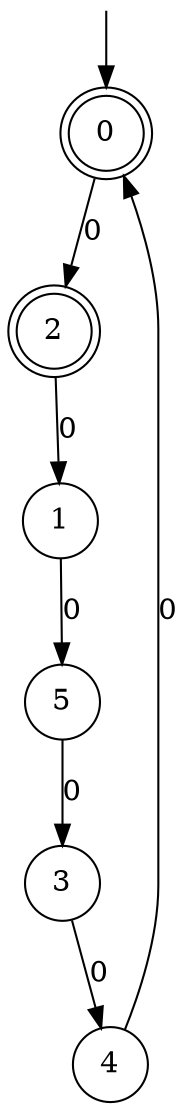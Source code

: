 digraph g {

	s0 [shape="doublecircle" label="0"];
	s1 [shape="circle" label="1"];
	s2 [shape="doublecircle" label="2"];
	s3 [shape="circle" label="3"];
	s4 [shape="circle" label="4"];
	s5 [shape="circle" label="5"];
	s0 -> s2 [label="0"];
	s1 -> s5 [label="0"];
	s2 -> s1 [label="0"];
	s3 -> s4 [label="0"];
	s4 -> s0 [label="0"];
	s5 -> s3 [label="0"];

__start0 [label="" shape="none" width="0" height="0"];
__start0 -> s0;

}
